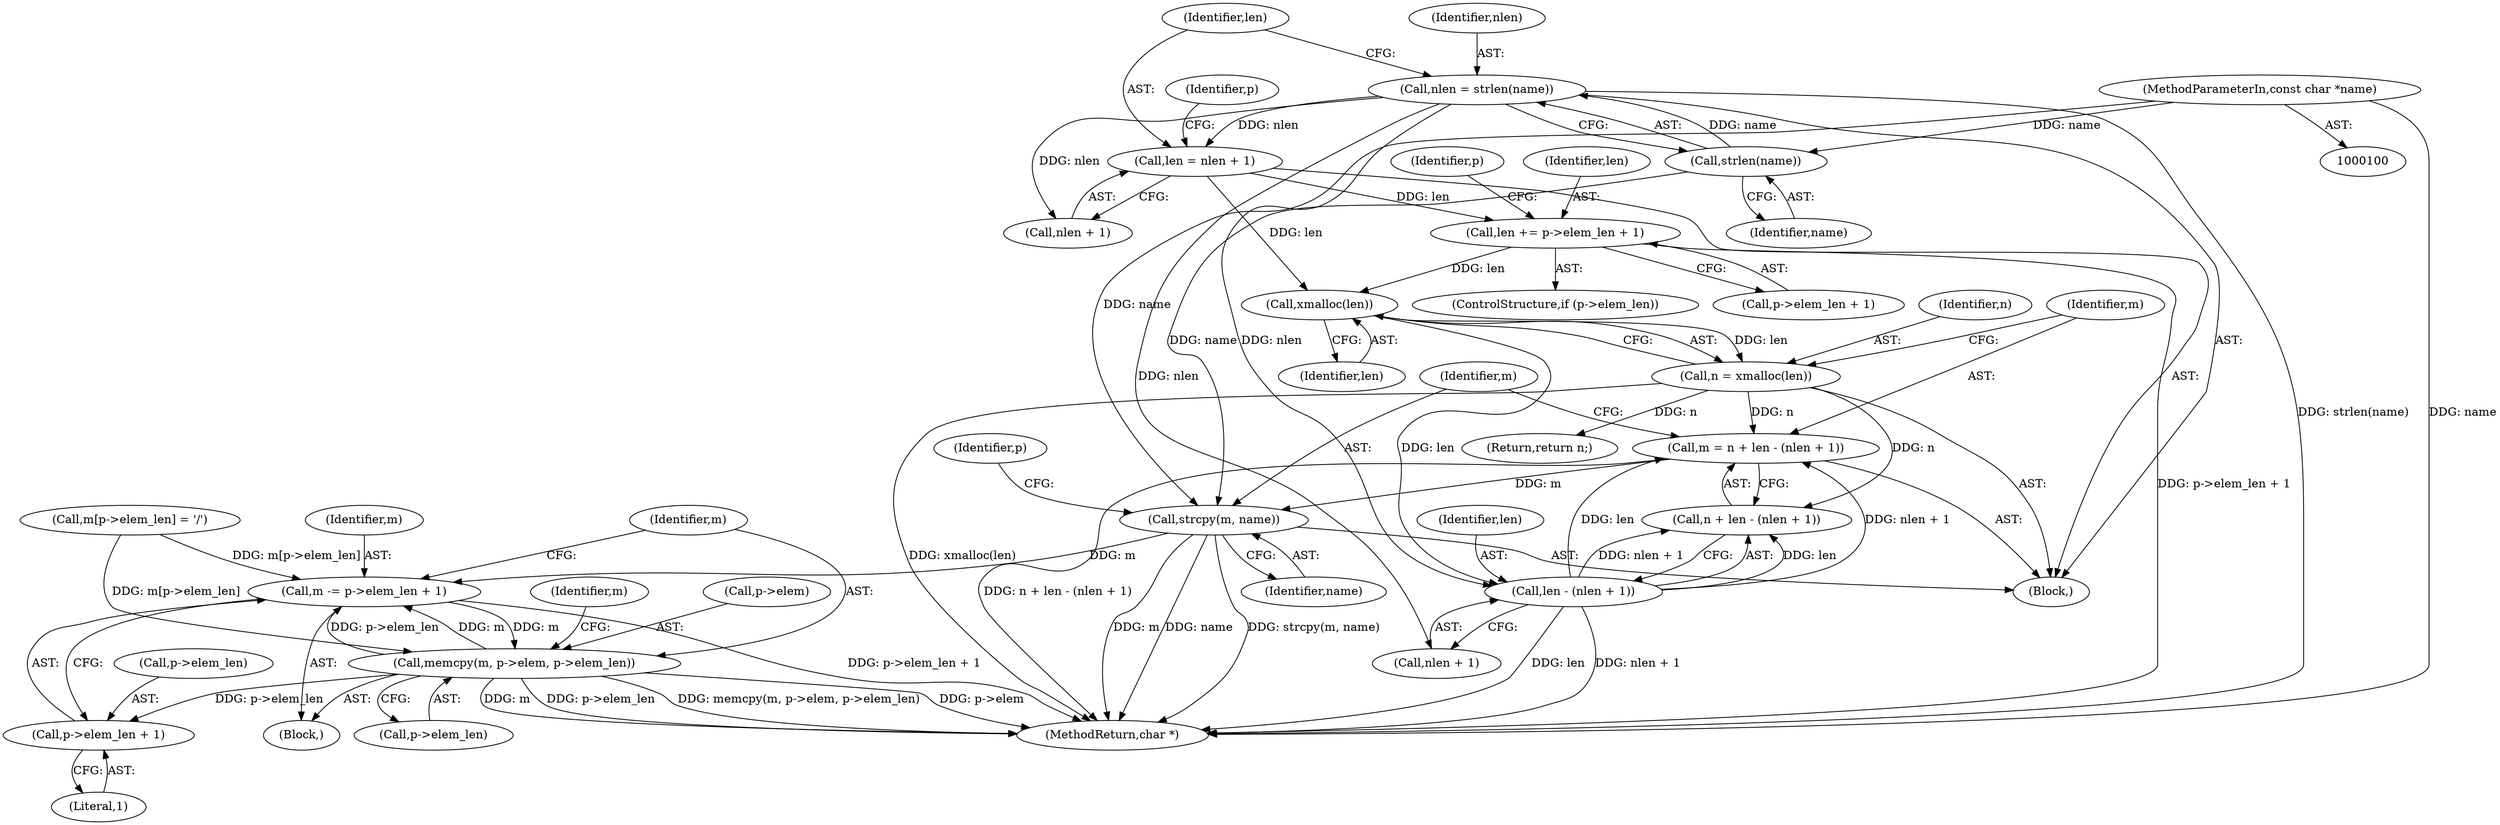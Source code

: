 digraph "1_git_34fa79a6cde56d6d428ab0d3160cb094ebad3305_0@API" {
"1000153" [label="(Call,strcpy(m, name))"];
"1000144" [label="(Call,m = n + len - (nlen + 1))"];
"1000140" [label="(Call,n = xmalloc(len))"];
"1000142" [label="(Call,xmalloc(len))"];
"1000113" [label="(Call,len = nlen + 1)"];
"1000108" [label="(Call,nlen = strlen(name))"];
"1000110" [label="(Call,strlen(name))"];
"1000102" [label="(MethodParameterIn,const char *name)"];
"1000133" [label="(Call,len += p->elem_len + 1)"];
"1000148" [label="(Call,len - (nlen + 1))"];
"1000172" [label="(Call,m -= p->elem_len + 1)"];
"1000179" [label="(Call,memcpy(m, p->elem, p->elem_len))"];
"1000174" [label="(Call,p->elem_len + 1)"];
"1000149" [label="(Identifier,len)"];
"1000155" [label="(Identifier,name)"];
"1000153" [label="(Call,strcpy(m, name))"];
"1000141" [label="(Identifier,n)"];
"1000180" [label="(Identifier,m)"];
"1000175" [label="(Call,p->elem_len)"];
"1000194" [label="(Return,return n;)"];
"1000173" [label="(Identifier,m)"];
"1000146" [label="(Call,n + len - (nlen + 1))"];
"1000144" [label="(Call,m = n + len - (nlen + 1))"];
"1000150" [label="(Call,nlen + 1)"];
"1000179" [label="(Call,memcpy(m, p->elem, p->elem_len))"];
"1000114" [label="(Identifier,len)"];
"1000145" [label="(Identifier,m)"];
"1000158" [label="(Identifier,p)"];
"1000189" [label="(Identifier,m)"];
"1000154" [label="(Identifier,m)"];
"1000181" [label="(Call,p->elem)"];
"1000129" [label="(ControlStructure,if (p->elem_len))"];
"1000174" [label="(Call,p->elem_len + 1)"];
"1000103" [label="(Block,)"];
"1000110" [label="(Call,strlen(name))"];
"1000109" [label="(Identifier,nlen)"];
"1000187" [label="(Call,m[p->elem_len] = '/')"];
"1000124" [label="(Identifier,p)"];
"1000148" [label="(Call,len - (nlen + 1))"];
"1000184" [label="(Call,p->elem_len)"];
"1000113" [label="(Call,len = nlen + 1)"];
"1000178" [label="(Literal,1)"];
"1000142" [label="(Call,xmalloc(len))"];
"1000120" [label="(Identifier,p)"];
"1000108" [label="(Call,nlen = strlen(name))"];
"1000140" [label="(Call,n = xmalloc(len))"];
"1000134" [label="(Identifier,len)"];
"1000115" [label="(Call,nlen + 1)"];
"1000143" [label="(Identifier,len)"];
"1000133" [label="(Call,len += p->elem_len + 1)"];
"1000102" [label="(MethodParameterIn,const char *name)"];
"1000171" [label="(Block,)"];
"1000111" [label="(Identifier,name)"];
"1000172" [label="(Call,m -= p->elem_len + 1)"];
"1000135" [label="(Call,p->elem_len + 1)"];
"1000196" [label="(MethodReturn,char *)"];
"1000153" -> "1000103"  [label="AST: "];
"1000153" -> "1000155"  [label="CFG: "];
"1000154" -> "1000153"  [label="AST: "];
"1000155" -> "1000153"  [label="AST: "];
"1000158" -> "1000153"  [label="CFG: "];
"1000153" -> "1000196"  [label="DDG: strcpy(m, name)"];
"1000153" -> "1000196"  [label="DDG: m"];
"1000153" -> "1000196"  [label="DDG: name"];
"1000144" -> "1000153"  [label="DDG: m"];
"1000110" -> "1000153"  [label="DDG: name"];
"1000102" -> "1000153"  [label="DDG: name"];
"1000153" -> "1000172"  [label="DDG: m"];
"1000144" -> "1000103"  [label="AST: "];
"1000144" -> "1000146"  [label="CFG: "];
"1000145" -> "1000144"  [label="AST: "];
"1000146" -> "1000144"  [label="AST: "];
"1000154" -> "1000144"  [label="CFG: "];
"1000144" -> "1000196"  [label="DDG: n + len - (nlen + 1)"];
"1000140" -> "1000144"  [label="DDG: n"];
"1000148" -> "1000144"  [label="DDG: len"];
"1000148" -> "1000144"  [label="DDG: nlen + 1"];
"1000140" -> "1000103"  [label="AST: "];
"1000140" -> "1000142"  [label="CFG: "];
"1000141" -> "1000140"  [label="AST: "];
"1000142" -> "1000140"  [label="AST: "];
"1000145" -> "1000140"  [label="CFG: "];
"1000140" -> "1000196"  [label="DDG: xmalloc(len)"];
"1000142" -> "1000140"  [label="DDG: len"];
"1000140" -> "1000146"  [label="DDG: n"];
"1000140" -> "1000194"  [label="DDG: n"];
"1000142" -> "1000143"  [label="CFG: "];
"1000143" -> "1000142"  [label="AST: "];
"1000113" -> "1000142"  [label="DDG: len"];
"1000133" -> "1000142"  [label="DDG: len"];
"1000142" -> "1000148"  [label="DDG: len"];
"1000113" -> "1000103"  [label="AST: "];
"1000113" -> "1000115"  [label="CFG: "];
"1000114" -> "1000113"  [label="AST: "];
"1000115" -> "1000113"  [label="AST: "];
"1000120" -> "1000113"  [label="CFG: "];
"1000108" -> "1000113"  [label="DDG: nlen"];
"1000113" -> "1000133"  [label="DDG: len"];
"1000108" -> "1000103"  [label="AST: "];
"1000108" -> "1000110"  [label="CFG: "];
"1000109" -> "1000108"  [label="AST: "];
"1000110" -> "1000108"  [label="AST: "];
"1000114" -> "1000108"  [label="CFG: "];
"1000108" -> "1000196"  [label="DDG: strlen(name)"];
"1000110" -> "1000108"  [label="DDG: name"];
"1000108" -> "1000115"  [label="DDG: nlen"];
"1000108" -> "1000148"  [label="DDG: nlen"];
"1000108" -> "1000150"  [label="DDG: nlen"];
"1000110" -> "1000111"  [label="CFG: "];
"1000111" -> "1000110"  [label="AST: "];
"1000102" -> "1000110"  [label="DDG: name"];
"1000102" -> "1000100"  [label="AST: "];
"1000102" -> "1000196"  [label="DDG: name"];
"1000133" -> "1000129"  [label="AST: "];
"1000133" -> "1000135"  [label="CFG: "];
"1000134" -> "1000133"  [label="AST: "];
"1000135" -> "1000133"  [label="AST: "];
"1000124" -> "1000133"  [label="CFG: "];
"1000133" -> "1000196"  [label="DDG: p->elem_len + 1"];
"1000148" -> "1000146"  [label="AST: "];
"1000148" -> "1000150"  [label="CFG: "];
"1000149" -> "1000148"  [label="AST: "];
"1000150" -> "1000148"  [label="AST: "];
"1000146" -> "1000148"  [label="CFG: "];
"1000148" -> "1000196"  [label="DDG: nlen + 1"];
"1000148" -> "1000196"  [label="DDG: len"];
"1000148" -> "1000146"  [label="DDG: len"];
"1000148" -> "1000146"  [label="DDG: nlen + 1"];
"1000172" -> "1000171"  [label="AST: "];
"1000172" -> "1000174"  [label="CFG: "];
"1000173" -> "1000172"  [label="AST: "];
"1000174" -> "1000172"  [label="AST: "];
"1000180" -> "1000172"  [label="CFG: "];
"1000172" -> "1000196"  [label="DDG: p->elem_len + 1"];
"1000179" -> "1000172"  [label="DDG: p->elem_len"];
"1000179" -> "1000172"  [label="DDG: m"];
"1000187" -> "1000172"  [label="DDG: m[p->elem_len]"];
"1000172" -> "1000179"  [label="DDG: m"];
"1000179" -> "1000171"  [label="AST: "];
"1000179" -> "1000184"  [label="CFG: "];
"1000180" -> "1000179"  [label="AST: "];
"1000181" -> "1000179"  [label="AST: "];
"1000184" -> "1000179"  [label="AST: "];
"1000189" -> "1000179"  [label="CFG: "];
"1000179" -> "1000196"  [label="DDG: memcpy(m, p->elem, p->elem_len)"];
"1000179" -> "1000196"  [label="DDG: p->elem"];
"1000179" -> "1000196"  [label="DDG: m"];
"1000179" -> "1000196"  [label="DDG: p->elem_len"];
"1000179" -> "1000174"  [label="DDG: p->elem_len"];
"1000187" -> "1000179"  [label="DDG: m[p->elem_len]"];
"1000174" -> "1000178"  [label="CFG: "];
"1000175" -> "1000174"  [label="AST: "];
"1000178" -> "1000174"  [label="AST: "];
}
